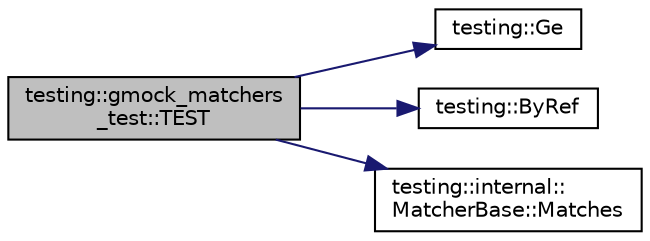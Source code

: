 digraph "testing::gmock_matchers_test::TEST"
{
  edge [fontname="Helvetica",fontsize="10",labelfontname="Helvetica",labelfontsize="10"];
  node [fontname="Helvetica",fontsize="10",shape=record];
  rankdir="LR";
  Node1473 [label="testing::gmock_matchers\l_test::TEST",height=0.2,width=0.4,color="black", fillcolor="grey75", style="filled", fontcolor="black"];
  Node1473 -> Node1474 [color="midnightblue",fontsize="10",style="solid",fontname="Helvetica"];
  Node1474 [label="testing::Ge",height=0.2,width=0.4,color="black", fillcolor="white", style="filled",URL="$d0/d75/namespacetesting.html#a42bb19b42d7830b972973a103d5e00f2"];
  Node1473 -> Node1475 [color="midnightblue",fontsize="10",style="solid",fontname="Helvetica"];
  Node1475 [label="testing::ByRef",height=0.2,width=0.4,color="black", fillcolor="white", style="filled",URL="$d0/d75/namespacetesting.html#aaee6d42dcd69de6e7a1459c5c71222c3"];
  Node1473 -> Node1476 [color="midnightblue",fontsize="10",style="solid",fontname="Helvetica"];
  Node1476 [label="testing::internal::\lMatcherBase::Matches",height=0.2,width=0.4,color="black", fillcolor="white", style="filled",URL="$df/d93/classtesting_1_1internal_1_1_matcher_base.html#a3b479673ff40cac1a7d548e91d789cb2"];
}
